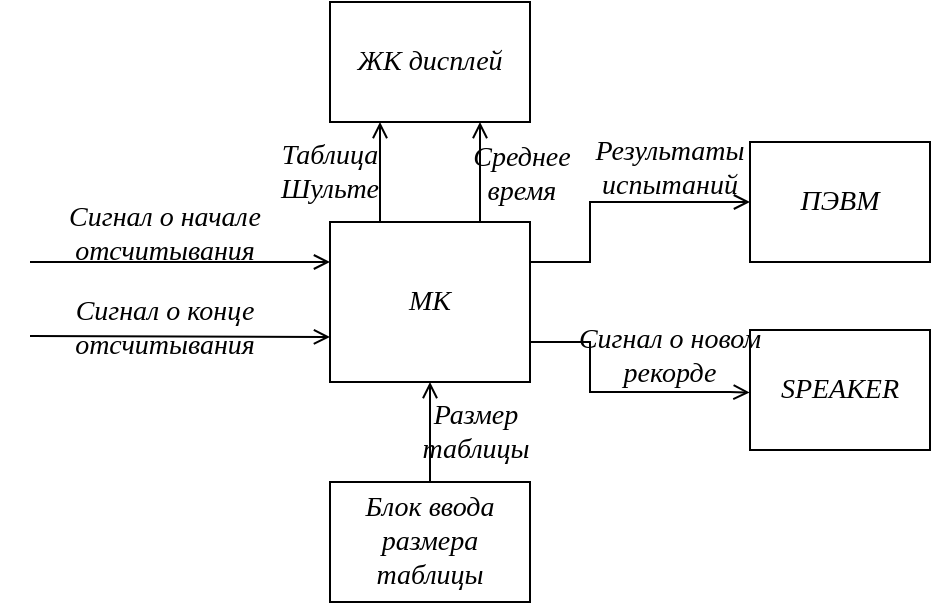 <mxfile version="22.0.7" type="device">
  <diagram name="Page-1" id="8JoXAdzKfBRPdUjqxzuP">
    <mxGraphModel dx="724" dy="423" grid="1" gridSize="10" guides="1" tooltips="1" connect="1" arrows="1" fold="1" page="1" pageScale="1" pageWidth="850" pageHeight="1100" math="0" shadow="0">
      <root>
        <mxCell id="0" />
        <mxCell id="1" parent="0" />
        <mxCell id="tgpizIDTbzc8vQv4ngIy-16" style="edgeStyle=orthogonalEdgeStyle;rounded=0;orthogonalLoop=1;jettySize=auto;html=1;entryX=-0.002;entryY=0.521;entryDx=0;entryDy=0;endArrow=open;endFill=0;exitX=1;exitY=0.75;exitDx=0;exitDy=0;fontFamily=GOSTRUS Type A;fontStyle=2;fontSize=14;entryPerimeter=0;" parent="1" source="tgpizIDTbzc8vQv4ngIy-1" target="tgpizIDTbzc8vQv4ngIy-15" edge="1">
          <mxGeometry relative="1" as="geometry">
            <mxPoint x="600" y="310" as="sourcePoint" />
            <Array as="points">
              <mxPoint x="320" y="230" />
              <mxPoint x="320" y="255" />
              <mxPoint x="390" y="255" />
            </Array>
          </mxGeometry>
        </mxCell>
        <mxCell id="wL2zTCt2lYRS9yohqUFu-2" style="edgeStyle=orthogonalEdgeStyle;rounded=0;orthogonalLoop=1;jettySize=auto;html=1;entryX=0.75;entryY=1;entryDx=0;entryDy=0;endArrow=open;endFill=0;exitX=0.75;exitY=0;exitDx=0;exitDy=0;" parent="1" source="tgpizIDTbzc8vQv4ngIy-1" target="tgpizIDTbzc8vQv4ngIy-4" edge="1">
          <mxGeometry relative="1" as="geometry" />
        </mxCell>
        <mxCell id="tgpizIDTbzc8vQv4ngIy-1" value="МК" style="rounded=0;whiteSpace=wrap;html=1;fontFamily=GOSTRUS Type A;fontStyle=2;fontSize=14;" parent="1" vertex="1">
          <mxGeometry x="190" y="170" width="100" height="80" as="geometry" />
        </mxCell>
        <mxCell id="tgpizIDTbzc8vQv4ngIy-4" value="ЖК дисплей" style="rounded=0;whiteSpace=wrap;html=1;fontFamily=GOSTRUS Type A;fontStyle=2;fontSize=14;" parent="1" vertex="1">
          <mxGeometry x="190" y="60" width="100" height="60" as="geometry" />
        </mxCell>
        <mxCell id="tgpizIDTbzc8vQv4ngIy-10" style="edgeStyle=orthogonalEdgeStyle;rounded=0;orthogonalLoop=1;jettySize=auto;html=1;entryX=0.5;entryY=1;entryDx=0;entryDy=0;endArrow=open;endFill=0;fontFamily=GOSTRUS Type A;fontStyle=2;fontSize=14;" parent="1" source="tgpizIDTbzc8vQv4ngIy-9" target="tgpizIDTbzc8vQv4ngIy-1" edge="1">
          <mxGeometry relative="1" as="geometry">
            <mxPoint x="240" y="270" as="targetPoint" />
          </mxGeometry>
        </mxCell>
        <mxCell id="tgpizIDTbzc8vQv4ngIy-9" value="Блок ввода размера таблицы" style="rounded=0;whiteSpace=wrap;html=1;fontFamily=GOSTRUS Type A;fontStyle=2;fontSize=14;" parent="1" vertex="1">
          <mxGeometry x="190" y="300" width="100" height="60" as="geometry" />
        </mxCell>
        <mxCell id="tgpizIDTbzc8vQv4ngIy-11" value="Сигнал о начале отсчитывания" style="text;html=1;strokeColor=none;fillColor=none;align=center;verticalAlign=middle;whiteSpace=wrap;rounded=0;fontFamily=GOSTRUS Type A;fontStyle=2;fontSize=14;" parent="1" vertex="1">
          <mxGeometry x="30" y="161" width="155" height="30" as="geometry" />
        </mxCell>
        <mxCell id="tgpizIDTbzc8vQv4ngIy-13" value="Размер таблицы" style="text;html=1;strokeColor=none;fillColor=none;align=center;verticalAlign=middle;whiteSpace=wrap;rounded=0;fontFamily=GOSTRUS Type A;fontStyle=2;fontSize=14;" parent="1" vertex="1">
          <mxGeometry x="233" y="260" width="60" height="30" as="geometry" />
        </mxCell>
        <mxCell id="tgpizIDTbzc8vQv4ngIy-14" value="Таблица Шульте" style="text;html=1;strokeColor=none;fillColor=none;align=center;verticalAlign=middle;whiteSpace=wrap;rounded=0;fontFamily=GOSTRUS Type A;fontStyle=2;fontSize=14;" parent="1" vertex="1">
          <mxGeometry x="160" y="130" width="60" height="30" as="geometry" />
        </mxCell>
        <mxCell id="tgpizIDTbzc8vQv4ngIy-15" value="SPEAKER" style="rounded=0;whiteSpace=wrap;html=1;fontFamily=GOSTRUS Type A;fontStyle=2;fontSize=14;" parent="1" vertex="1">
          <mxGeometry x="400" y="224" width="90" height="60" as="geometry" />
        </mxCell>
        <mxCell id="tgpizIDTbzc8vQv4ngIy-17" value="Сигнал о новом рекорде" style="text;html=1;strokeColor=none;fillColor=none;align=center;verticalAlign=middle;whiteSpace=wrap;rounded=0;fontFamily=GOSTRUS Type A;fontStyle=2;fontSize=14;" parent="1" vertex="1">
          <mxGeometry x="310" y="222" width="100" height="30" as="geometry" />
        </mxCell>
        <mxCell id="M031vjoLp6dwmKrfwIyu-1" value="" style="endArrow=open;html=1;rounded=0;entryX=0;entryY=0.25;entryDx=0;entryDy=0;endFill=0;fontFamily=GOSTRUS Type A;fontStyle=2;fontSize=14;" parent="1" target="tgpizIDTbzc8vQv4ngIy-1" edge="1">
          <mxGeometry width="50" height="50" relative="1" as="geometry">
            <mxPoint x="40" y="190" as="sourcePoint" />
            <mxPoint x="190" y="200" as="targetPoint" />
          </mxGeometry>
        </mxCell>
        <mxCell id="M031vjoLp6dwmKrfwIyu-2" value="" style="endArrow=open;html=1;rounded=0;entryX=1;entryY=0.75;entryDx=0;entryDy=0;endFill=0;fontFamily=GOSTRUS Type A;fontStyle=2;fontSize=14;" parent="1" edge="1">
          <mxGeometry width="50" height="50" relative="1" as="geometry">
            <mxPoint x="40" y="227" as="sourcePoint" />
            <mxPoint x="190" y="227.5" as="targetPoint" />
          </mxGeometry>
        </mxCell>
        <mxCell id="M031vjoLp6dwmKrfwIyu-3" style="edgeStyle=orthogonalEdgeStyle;rounded=0;orthogonalLoop=1;jettySize=auto;html=1;entryX=0.25;entryY=1;entryDx=0;entryDy=0;endArrow=open;endFill=0;fontFamily=GOSTRUS Type A;fontStyle=2;fontSize=14;exitX=0.25;exitY=0;exitDx=0;exitDy=0;" parent="1" source="tgpizIDTbzc8vQv4ngIy-1" target="tgpizIDTbzc8vQv4ngIy-4" edge="1">
          <mxGeometry relative="1" as="geometry">
            <mxPoint x="240" y="170" as="sourcePoint" />
            <mxPoint x="240" y="120" as="targetPoint" />
          </mxGeometry>
        </mxCell>
        <mxCell id="QGkEIzD9Nm5zrg7SwTpL-2" value="Сигнал о конце отсчитывания" style="text;whiteSpace=wrap;fontSize=14;fontStyle=2;fontFamily=GOSTRUS Type A;align=center;" parent="1" vertex="1">
          <mxGeometry x="25" y="200" width="165" height="20" as="geometry" />
        </mxCell>
        <mxCell id="QGkEIzD9Nm5zrg7SwTpL-7" style="edgeStyle=orthogonalEdgeStyle;rounded=0;orthogonalLoop=1;jettySize=auto;html=1;entryX=1;entryY=0.25;entryDx=0;entryDy=0;exitX=0;exitY=0.5;exitDx=0;exitDy=0;endArrow=none;endFill=0;startArrow=open;startFill=0;" parent="1" source="QGkEIzD9Nm5zrg7SwTpL-5" target="tgpizIDTbzc8vQv4ngIy-1" edge="1">
          <mxGeometry relative="1" as="geometry">
            <Array as="points">
              <mxPoint x="320" y="160" />
              <mxPoint x="320" y="190" />
            </Array>
          </mxGeometry>
        </mxCell>
        <mxCell id="QGkEIzD9Nm5zrg7SwTpL-5" value="ПЭВМ" style="rounded=0;whiteSpace=wrap;html=1;fontFamily=GOSTRUS Type A;fontStyle=2;fontSize=14;" parent="1" vertex="1">
          <mxGeometry x="400" y="130" width="90" height="60" as="geometry" />
        </mxCell>
        <mxCell id="QGkEIzD9Nm5zrg7SwTpL-8" value="Результаты испытаний" style="text;html=1;strokeColor=none;fillColor=none;align=center;verticalAlign=middle;whiteSpace=wrap;rounded=0;fontFamily=GOSTRUS Type A;fontStyle=2;fontSize=14;" parent="1" vertex="1">
          <mxGeometry x="310" y="128" width="100" height="30" as="geometry" />
        </mxCell>
        <mxCell id="wL2zTCt2lYRS9yohqUFu-3" value="Среднее&lt;br&gt;время" style="text;html=1;strokeColor=none;fillColor=none;align=center;verticalAlign=middle;whiteSpace=wrap;rounded=0;fontFamily=GOSTRUS Type A;fontStyle=2;fontSize=14;" parent="1" vertex="1">
          <mxGeometry x="236" y="131" width="100" height="30" as="geometry" />
        </mxCell>
      </root>
    </mxGraphModel>
  </diagram>
</mxfile>
